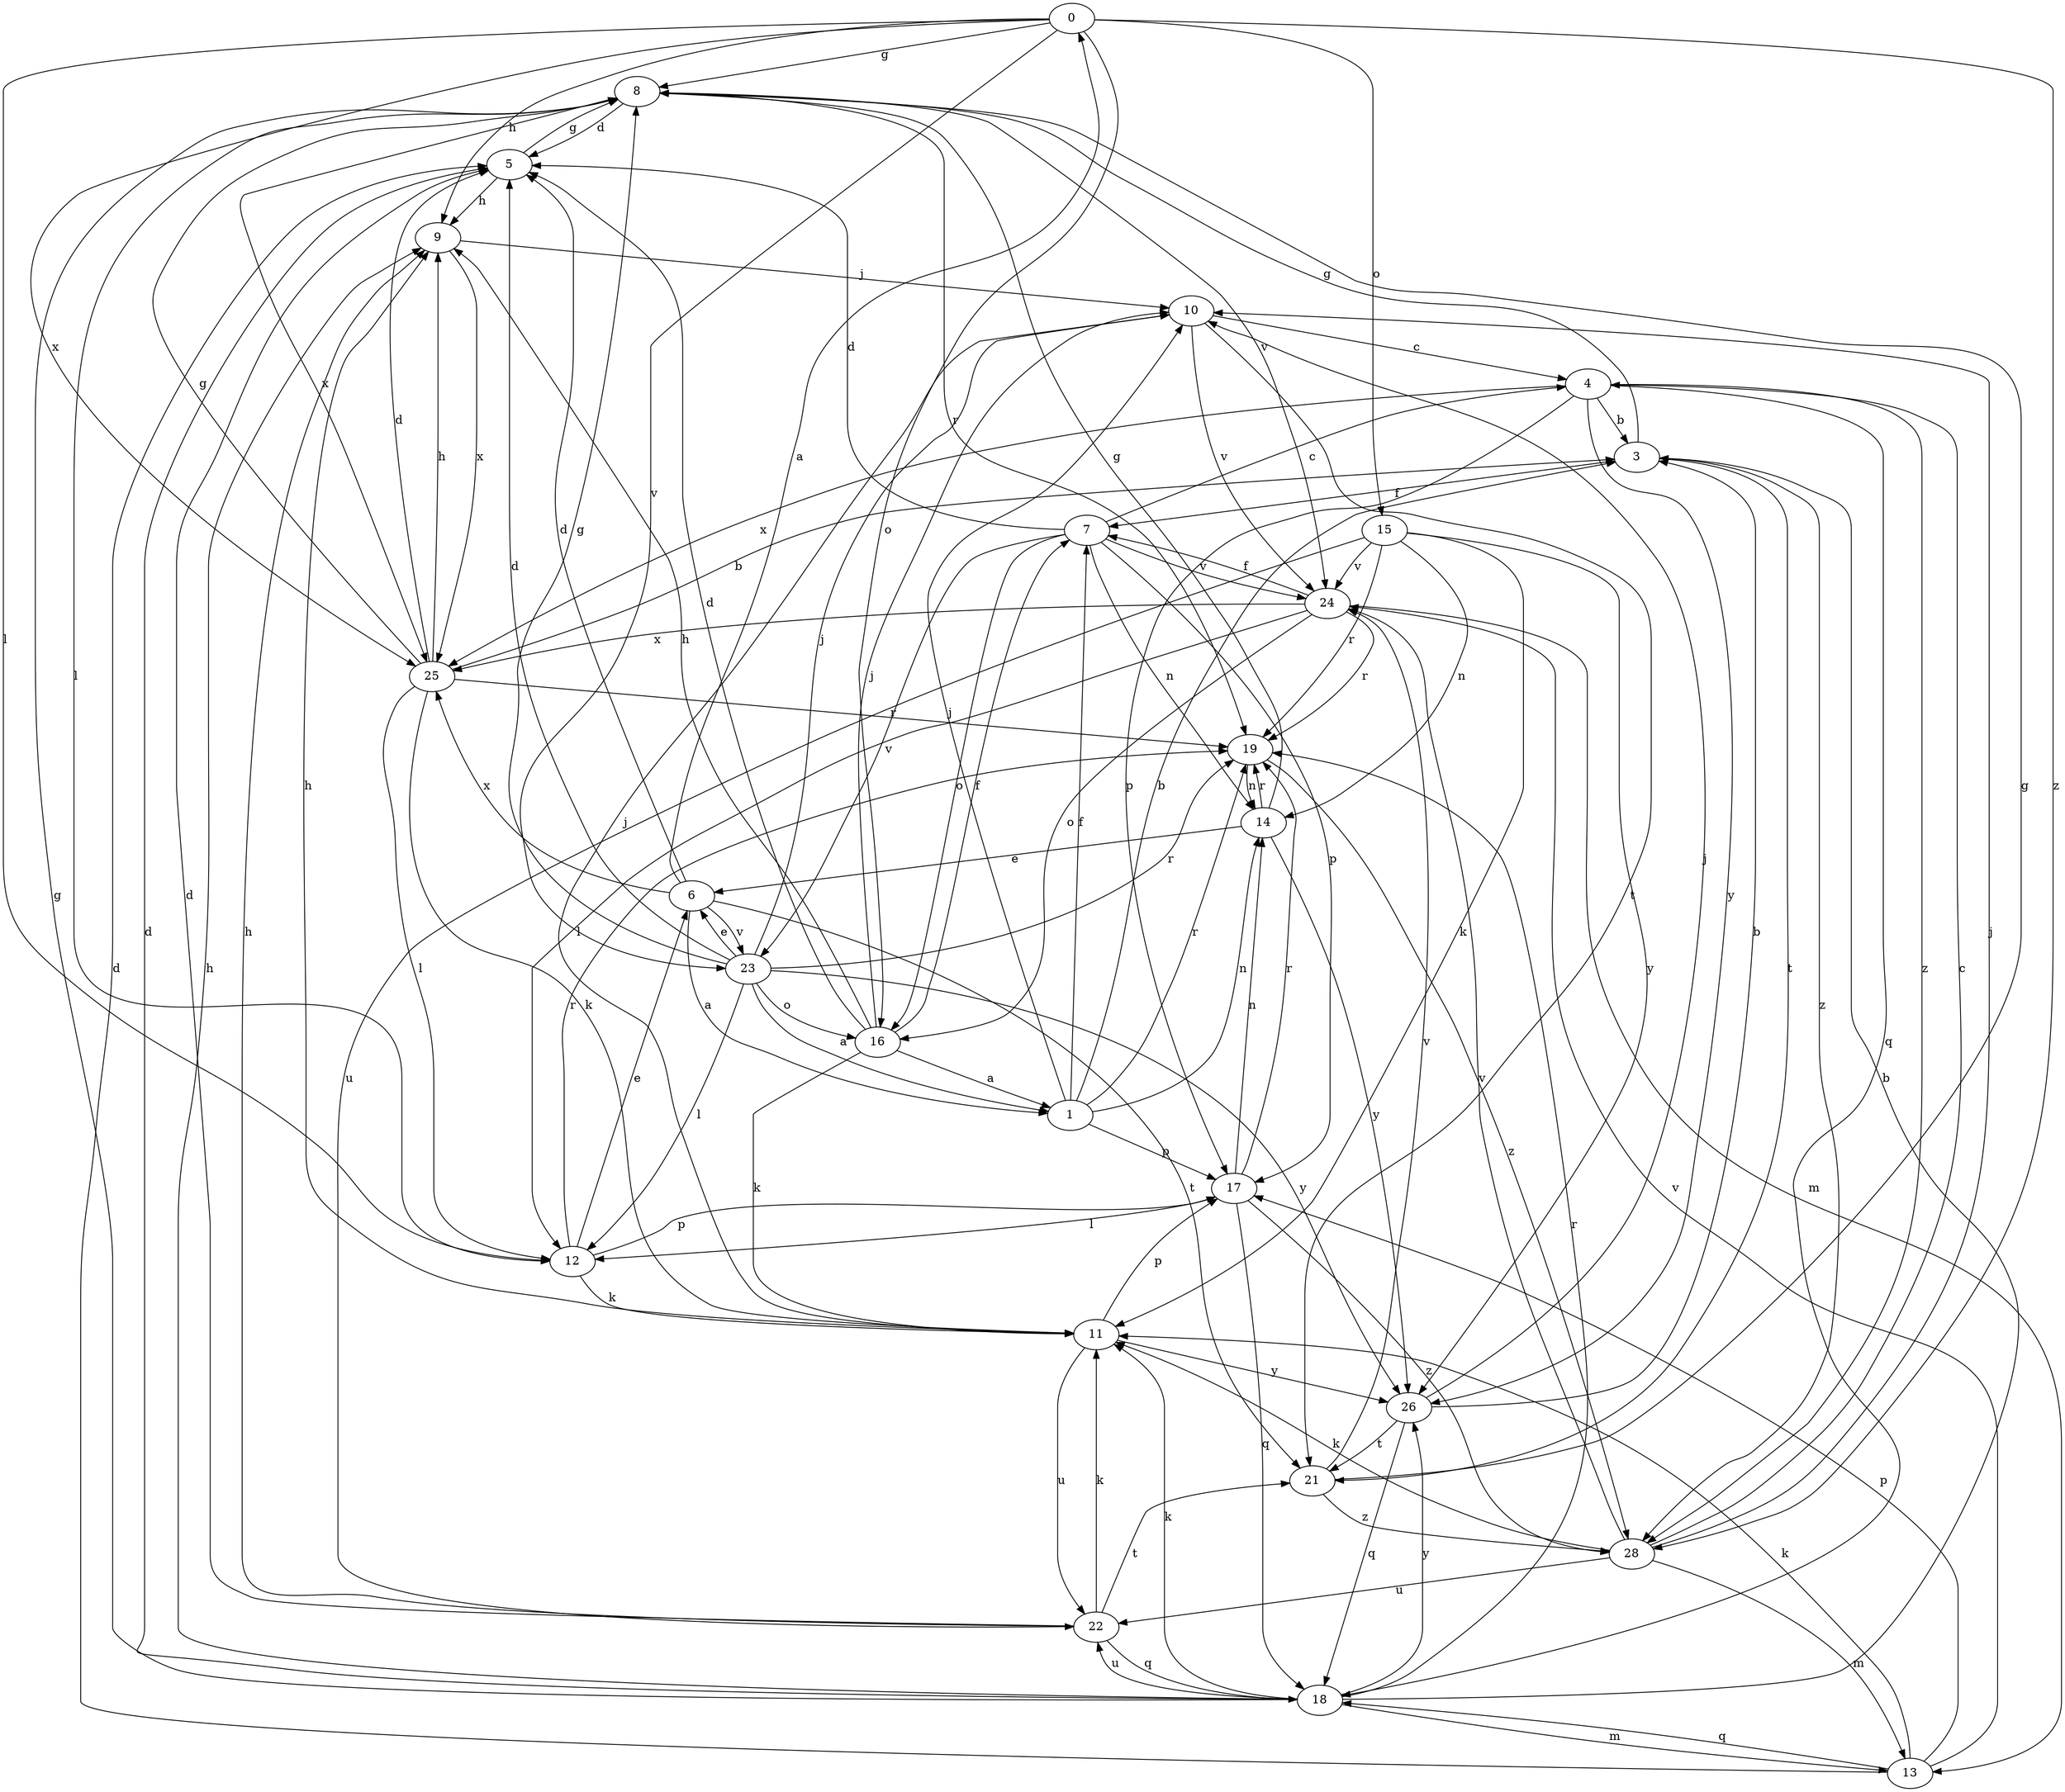 strict digraph  {
0;
1;
3;
4;
5;
6;
7;
8;
9;
10;
11;
12;
13;
14;
15;
16;
17;
18;
19;
21;
22;
23;
24;
25;
26;
28;
0 -> 8  [label=g];
0 -> 9  [label=h];
0 -> 12  [label=l];
0 -> 15  [label=o];
0 -> 16  [label=o];
0 -> 23  [label=v];
0 -> 25  [label=x];
0 -> 28  [label=z];
1 -> 3  [label=b];
1 -> 7  [label=f];
1 -> 10  [label=j];
1 -> 14  [label=n];
1 -> 17  [label=p];
1 -> 19  [label=r];
3 -> 7  [label=f];
3 -> 8  [label=g];
3 -> 21  [label=t];
3 -> 28  [label=z];
4 -> 3  [label=b];
4 -> 17  [label=p];
4 -> 18  [label=q];
4 -> 25  [label=x];
4 -> 26  [label=y];
4 -> 28  [label=z];
5 -> 8  [label=g];
5 -> 9  [label=h];
6 -> 0  [label=a];
6 -> 1  [label=a];
6 -> 5  [label=d];
6 -> 21  [label=t];
6 -> 23  [label=v];
6 -> 25  [label=x];
7 -> 4  [label=c];
7 -> 5  [label=d];
7 -> 14  [label=n];
7 -> 16  [label=o];
7 -> 17  [label=p];
7 -> 23  [label=v];
7 -> 24  [label=v];
8 -> 5  [label=d];
8 -> 12  [label=l];
8 -> 19  [label=r];
8 -> 24  [label=v];
8 -> 25  [label=x];
9 -> 10  [label=j];
9 -> 25  [label=x];
10 -> 4  [label=c];
10 -> 21  [label=t];
10 -> 24  [label=v];
11 -> 9  [label=h];
11 -> 10  [label=j];
11 -> 17  [label=p];
11 -> 22  [label=u];
11 -> 26  [label=y];
12 -> 6  [label=e];
12 -> 11  [label=k];
12 -> 17  [label=p];
12 -> 19  [label=r];
13 -> 5  [label=d];
13 -> 11  [label=k];
13 -> 17  [label=p];
13 -> 18  [label=q];
13 -> 24  [label=v];
14 -> 6  [label=e];
14 -> 8  [label=g];
14 -> 19  [label=r];
14 -> 26  [label=y];
15 -> 11  [label=k];
15 -> 14  [label=n];
15 -> 19  [label=r];
15 -> 22  [label=u];
15 -> 24  [label=v];
15 -> 26  [label=y];
16 -> 1  [label=a];
16 -> 5  [label=d];
16 -> 7  [label=f];
16 -> 9  [label=h];
16 -> 10  [label=j];
16 -> 11  [label=k];
17 -> 12  [label=l];
17 -> 14  [label=n];
17 -> 18  [label=q];
17 -> 19  [label=r];
17 -> 28  [label=z];
18 -> 3  [label=b];
18 -> 5  [label=d];
18 -> 8  [label=g];
18 -> 9  [label=h];
18 -> 11  [label=k];
18 -> 13  [label=m];
18 -> 19  [label=r];
18 -> 22  [label=u];
18 -> 26  [label=y];
19 -> 14  [label=n];
19 -> 28  [label=z];
21 -> 8  [label=g];
21 -> 24  [label=v];
21 -> 28  [label=z];
22 -> 5  [label=d];
22 -> 9  [label=h];
22 -> 11  [label=k];
22 -> 18  [label=q];
22 -> 21  [label=t];
23 -> 1  [label=a];
23 -> 5  [label=d];
23 -> 6  [label=e];
23 -> 8  [label=g];
23 -> 10  [label=j];
23 -> 12  [label=l];
23 -> 16  [label=o];
23 -> 19  [label=r];
23 -> 26  [label=y];
24 -> 7  [label=f];
24 -> 12  [label=l];
24 -> 13  [label=m];
24 -> 16  [label=o];
24 -> 19  [label=r];
24 -> 25  [label=x];
25 -> 3  [label=b];
25 -> 5  [label=d];
25 -> 8  [label=g];
25 -> 9  [label=h];
25 -> 11  [label=k];
25 -> 12  [label=l];
25 -> 19  [label=r];
26 -> 3  [label=b];
26 -> 10  [label=j];
26 -> 18  [label=q];
26 -> 21  [label=t];
28 -> 4  [label=c];
28 -> 10  [label=j];
28 -> 11  [label=k];
28 -> 13  [label=m];
28 -> 22  [label=u];
28 -> 24  [label=v];
}
